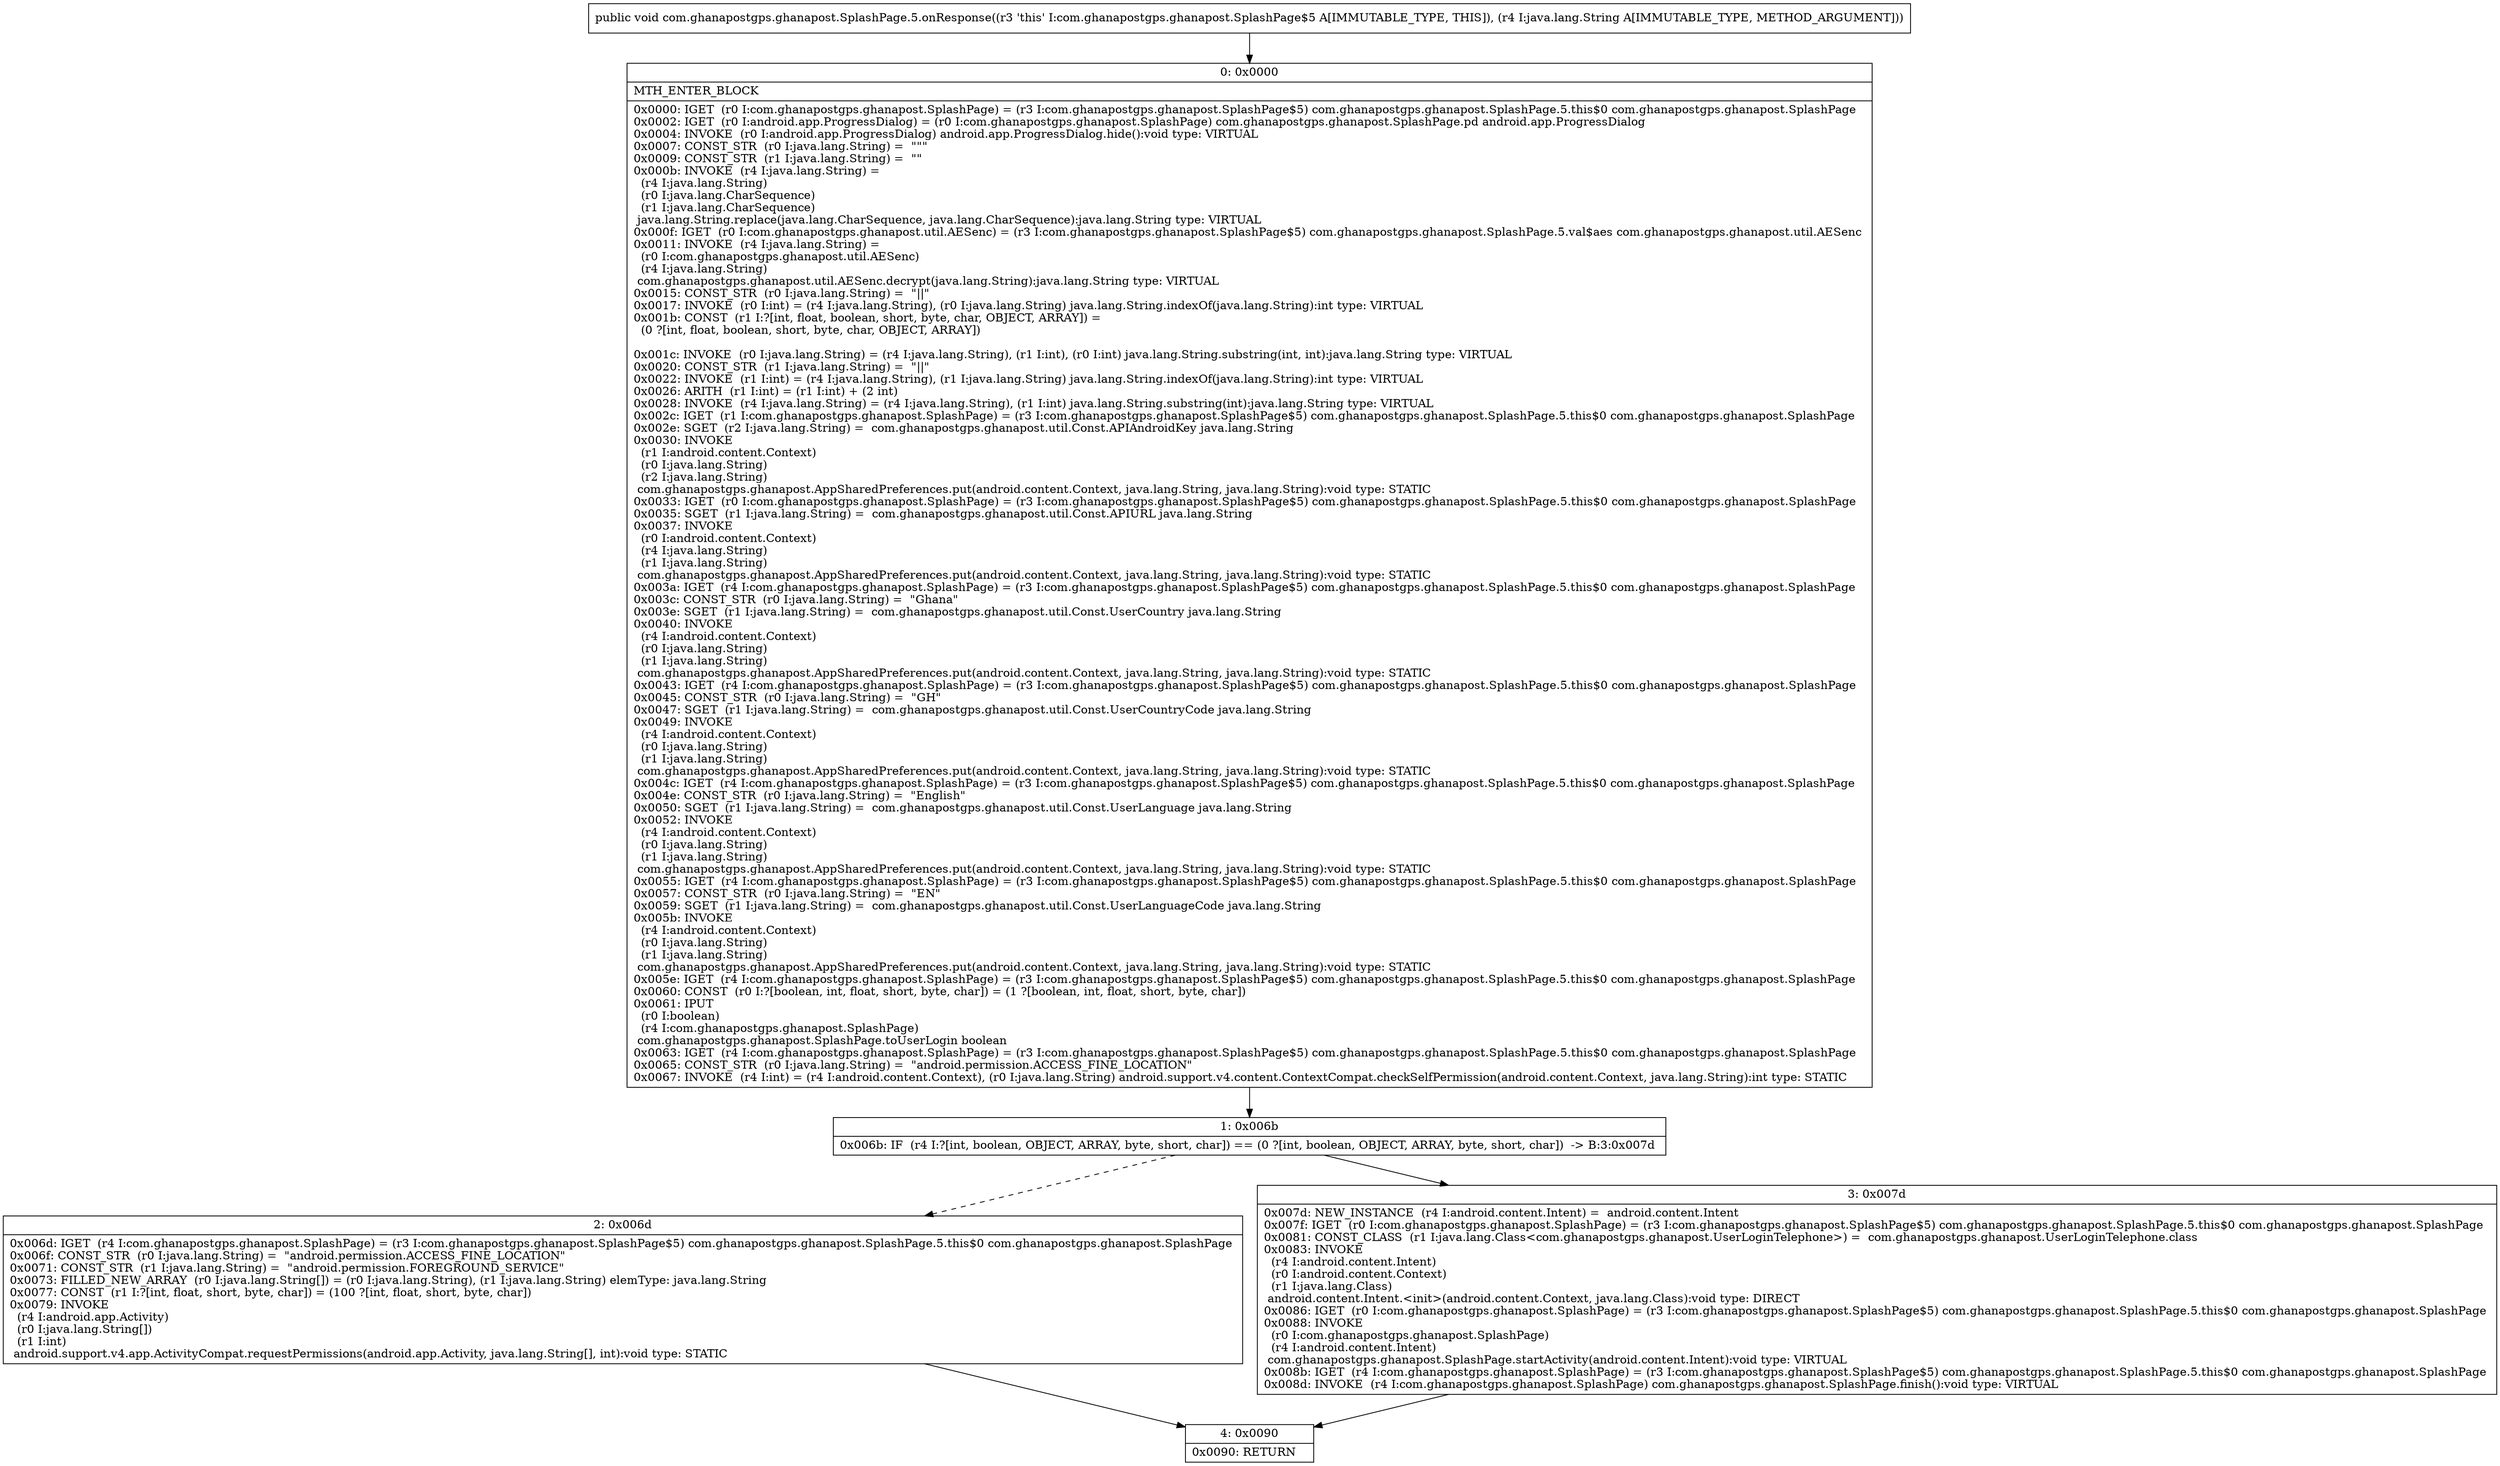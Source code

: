 digraph "CFG forcom.ghanapostgps.ghanapost.SplashPage.5.onResponse(Ljava\/lang\/String;)V" {
Node_0 [shape=record,label="{0\:\ 0x0000|MTH_ENTER_BLOCK\l|0x0000: IGET  (r0 I:com.ghanapostgps.ghanapost.SplashPage) = (r3 I:com.ghanapostgps.ghanapost.SplashPage$5) com.ghanapostgps.ghanapost.SplashPage.5.this$0 com.ghanapostgps.ghanapost.SplashPage \l0x0002: IGET  (r0 I:android.app.ProgressDialog) = (r0 I:com.ghanapostgps.ghanapost.SplashPage) com.ghanapostgps.ghanapost.SplashPage.pd android.app.ProgressDialog \l0x0004: INVOKE  (r0 I:android.app.ProgressDialog) android.app.ProgressDialog.hide():void type: VIRTUAL \l0x0007: CONST_STR  (r0 I:java.lang.String) =  \"\"\" \l0x0009: CONST_STR  (r1 I:java.lang.String) =  \"\" \l0x000b: INVOKE  (r4 I:java.lang.String) = \l  (r4 I:java.lang.String)\l  (r0 I:java.lang.CharSequence)\l  (r1 I:java.lang.CharSequence)\l java.lang.String.replace(java.lang.CharSequence, java.lang.CharSequence):java.lang.String type: VIRTUAL \l0x000f: IGET  (r0 I:com.ghanapostgps.ghanapost.util.AESenc) = (r3 I:com.ghanapostgps.ghanapost.SplashPage$5) com.ghanapostgps.ghanapost.SplashPage.5.val$aes com.ghanapostgps.ghanapost.util.AESenc \l0x0011: INVOKE  (r4 I:java.lang.String) = \l  (r0 I:com.ghanapostgps.ghanapost.util.AESenc)\l  (r4 I:java.lang.String)\l com.ghanapostgps.ghanapost.util.AESenc.decrypt(java.lang.String):java.lang.String type: VIRTUAL \l0x0015: CONST_STR  (r0 I:java.lang.String) =  \"\|\|\" \l0x0017: INVOKE  (r0 I:int) = (r4 I:java.lang.String), (r0 I:java.lang.String) java.lang.String.indexOf(java.lang.String):int type: VIRTUAL \l0x001b: CONST  (r1 I:?[int, float, boolean, short, byte, char, OBJECT, ARRAY]) = \l  (0 ?[int, float, boolean, short, byte, char, OBJECT, ARRAY])\l \l0x001c: INVOKE  (r0 I:java.lang.String) = (r4 I:java.lang.String), (r1 I:int), (r0 I:int) java.lang.String.substring(int, int):java.lang.String type: VIRTUAL \l0x0020: CONST_STR  (r1 I:java.lang.String) =  \"\|\|\" \l0x0022: INVOKE  (r1 I:int) = (r4 I:java.lang.String), (r1 I:java.lang.String) java.lang.String.indexOf(java.lang.String):int type: VIRTUAL \l0x0026: ARITH  (r1 I:int) = (r1 I:int) + (2 int) \l0x0028: INVOKE  (r4 I:java.lang.String) = (r4 I:java.lang.String), (r1 I:int) java.lang.String.substring(int):java.lang.String type: VIRTUAL \l0x002c: IGET  (r1 I:com.ghanapostgps.ghanapost.SplashPage) = (r3 I:com.ghanapostgps.ghanapost.SplashPage$5) com.ghanapostgps.ghanapost.SplashPage.5.this$0 com.ghanapostgps.ghanapost.SplashPage \l0x002e: SGET  (r2 I:java.lang.String) =  com.ghanapostgps.ghanapost.util.Const.APIAndroidKey java.lang.String \l0x0030: INVOKE  \l  (r1 I:android.content.Context)\l  (r0 I:java.lang.String)\l  (r2 I:java.lang.String)\l com.ghanapostgps.ghanapost.AppSharedPreferences.put(android.content.Context, java.lang.String, java.lang.String):void type: STATIC \l0x0033: IGET  (r0 I:com.ghanapostgps.ghanapost.SplashPage) = (r3 I:com.ghanapostgps.ghanapost.SplashPage$5) com.ghanapostgps.ghanapost.SplashPage.5.this$0 com.ghanapostgps.ghanapost.SplashPage \l0x0035: SGET  (r1 I:java.lang.String) =  com.ghanapostgps.ghanapost.util.Const.APIURL java.lang.String \l0x0037: INVOKE  \l  (r0 I:android.content.Context)\l  (r4 I:java.lang.String)\l  (r1 I:java.lang.String)\l com.ghanapostgps.ghanapost.AppSharedPreferences.put(android.content.Context, java.lang.String, java.lang.String):void type: STATIC \l0x003a: IGET  (r4 I:com.ghanapostgps.ghanapost.SplashPage) = (r3 I:com.ghanapostgps.ghanapost.SplashPage$5) com.ghanapostgps.ghanapost.SplashPage.5.this$0 com.ghanapostgps.ghanapost.SplashPage \l0x003c: CONST_STR  (r0 I:java.lang.String) =  \"Ghana\" \l0x003e: SGET  (r1 I:java.lang.String) =  com.ghanapostgps.ghanapost.util.Const.UserCountry java.lang.String \l0x0040: INVOKE  \l  (r4 I:android.content.Context)\l  (r0 I:java.lang.String)\l  (r1 I:java.lang.String)\l com.ghanapostgps.ghanapost.AppSharedPreferences.put(android.content.Context, java.lang.String, java.lang.String):void type: STATIC \l0x0043: IGET  (r4 I:com.ghanapostgps.ghanapost.SplashPage) = (r3 I:com.ghanapostgps.ghanapost.SplashPage$5) com.ghanapostgps.ghanapost.SplashPage.5.this$0 com.ghanapostgps.ghanapost.SplashPage \l0x0045: CONST_STR  (r0 I:java.lang.String) =  \"GH\" \l0x0047: SGET  (r1 I:java.lang.String) =  com.ghanapostgps.ghanapost.util.Const.UserCountryCode java.lang.String \l0x0049: INVOKE  \l  (r4 I:android.content.Context)\l  (r0 I:java.lang.String)\l  (r1 I:java.lang.String)\l com.ghanapostgps.ghanapost.AppSharedPreferences.put(android.content.Context, java.lang.String, java.lang.String):void type: STATIC \l0x004c: IGET  (r4 I:com.ghanapostgps.ghanapost.SplashPage) = (r3 I:com.ghanapostgps.ghanapost.SplashPage$5) com.ghanapostgps.ghanapost.SplashPage.5.this$0 com.ghanapostgps.ghanapost.SplashPage \l0x004e: CONST_STR  (r0 I:java.lang.String) =  \"English\" \l0x0050: SGET  (r1 I:java.lang.String) =  com.ghanapostgps.ghanapost.util.Const.UserLanguage java.lang.String \l0x0052: INVOKE  \l  (r4 I:android.content.Context)\l  (r0 I:java.lang.String)\l  (r1 I:java.lang.String)\l com.ghanapostgps.ghanapost.AppSharedPreferences.put(android.content.Context, java.lang.String, java.lang.String):void type: STATIC \l0x0055: IGET  (r4 I:com.ghanapostgps.ghanapost.SplashPage) = (r3 I:com.ghanapostgps.ghanapost.SplashPage$5) com.ghanapostgps.ghanapost.SplashPage.5.this$0 com.ghanapostgps.ghanapost.SplashPage \l0x0057: CONST_STR  (r0 I:java.lang.String) =  \"EN\" \l0x0059: SGET  (r1 I:java.lang.String) =  com.ghanapostgps.ghanapost.util.Const.UserLanguageCode java.lang.String \l0x005b: INVOKE  \l  (r4 I:android.content.Context)\l  (r0 I:java.lang.String)\l  (r1 I:java.lang.String)\l com.ghanapostgps.ghanapost.AppSharedPreferences.put(android.content.Context, java.lang.String, java.lang.String):void type: STATIC \l0x005e: IGET  (r4 I:com.ghanapostgps.ghanapost.SplashPage) = (r3 I:com.ghanapostgps.ghanapost.SplashPage$5) com.ghanapostgps.ghanapost.SplashPage.5.this$0 com.ghanapostgps.ghanapost.SplashPage \l0x0060: CONST  (r0 I:?[boolean, int, float, short, byte, char]) = (1 ?[boolean, int, float, short, byte, char]) \l0x0061: IPUT  \l  (r0 I:boolean)\l  (r4 I:com.ghanapostgps.ghanapost.SplashPage)\l com.ghanapostgps.ghanapost.SplashPage.toUserLogin boolean \l0x0063: IGET  (r4 I:com.ghanapostgps.ghanapost.SplashPage) = (r3 I:com.ghanapostgps.ghanapost.SplashPage$5) com.ghanapostgps.ghanapost.SplashPage.5.this$0 com.ghanapostgps.ghanapost.SplashPage \l0x0065: CONST_STR  (r0 I:java.lang.String) =  \"android.permission.ACCESS_FINE_LOCATION\" \l0x0067: INVOKE  (r4 I:int) = (r4 I:android.content.Context), (r0 I:java.lang.String) android.support.v4.content.ContextCompat.checkSelfPermission(android.content.Context, java.lang.String):int type: STATIC \l}"];
Node_1 [shape=record,label="{1\:\ 0x006b|0x006b: IF  (r4 I:?[int, boolean, OBJECT, ARRAY, byte, short, char]) == (0 ?[int, boolean, OBJECT, ARRAY, byte, short, char])  \-\> B:3:0x007d \l}"];
Node_2 [shape=record,label="{2\:\ 0x006d|0x006d: IGET  (r4 I:com.ghanapostgps.ghanapost.SplashPage) = (r3 I:com.ghanapostgps.ghanapost.SplashPage$5) com.ghanapostgps.ghanapost.SplashPage.5.this$0 com.ghanapostgps.ghanapost.SplashPage \l0x006f: CONST_STR  (r0 I:java.lang.String) =  \"android.permission.ACCESS_FINE_LOCATION\" \l0x0071: CONST_STR  (r1 I:java.lang.String) =  \"android.permission.FOREGROUND_SERVICE\" \l0x0073: FILLED_NEW_ARRAY  (r0 I:java.lang.String[]) = (r0 I:java.lang.String), (r1 I:java.lang.String) elemType: java.lang.String \l0x0077: CONST  (r1 I:?[int, float, short, byte, char]) = (100 ?[int, float, short, byte, char]) \l0x0079: INVOKE  \l  (r4 I:android.app.Activity)\l  (r0 I:java.lang.String[])\l  (r1 I:int)\l android.support.v4.app.ActivityCompat.requestPermissions(android.app.Activity, java.lang.String[], int):void type: STATIC \l}"];
Node_3 [shape=record,label="{3\:\ 0x007d|0x007d: NEW_INSTANCE  (r4 I:android.content.Intent) =  android.content.Intent \l0x007f: IGET  (r0 I:com.ghanapostgps.ghanapost.SplashPage) = (r3 I:com.ghanapostgps.ghanapost.SplashPage$5) com.ghanapostgps.ghanapost.SplashPage.5.this$0 com.ghanapostgps.ghanapost.SplashPage \l0x0081: CONST_CLASS  (r1 I:java.lang.Class\<com.ghanapostgps.ghanapost.UserLoginTelephone\>) =  com.ghanapostgps.ghanapost.UserLoginTelephone.class \l0x0083: INVOKE  \l  (r4 I:android.content.Intent)\l  (r0 I:android.content.Context)\l  (r1 I:java.lang.Class)\l android.content.Intent.\<init\>(android.content.Context, java.lang.Class):void type: DIRECT \l0x0086: IGET  (r0 I:com.ghanapostgps.ghanapost.SplashPage) = (r3 I:com.ghanapostgps.ghanapost.SplashPage$5) com.ghanapostgps.ghanapost.SplashPage.5.this$0 com.ghanapostgps.ghanapost.SplashPage \l0x0088: INVOKE  \l  (r0 I:com.ghanapostgps.ghanapost.SplashPage)\l  (r4 I:android.content.Intent)\l com.ghanapostgps.ghanapost.SplashPage.startActivity(android.content.Intent):void type: VIRTUAL \l0x008b: IGET  (r4 I:com.ghanapostgps.ghanapost.SplashPage) = (r3 I:com.ghanapostgps.ghanapost.SplashPage$5) com.ghanapostgps.ghanapost.SplashPage.5.this$0 com.ghanapostgps.ghanapost.SplashPage \l0x008d: INVOKE  (r4 I:com.ghanapostgps.ghanapost.SplashPage) com.ghanapostgps.ghanapost.SplashPage.finish():void type: VIRTUAL \l}"];
Node_4 [shape=record,label="{4\:\ 0x0090|0x0090: RETURN   \l}"];
MethodNode[shape=record,label="{public void com.ghanapostgps.ghanapost.SplashPage.5.onResponse((r3 'this' I:com.ghanapostgps.ghanapost.SplashPage$5 A[IMMUTABLE_TYPE, THIS]), (r4 I:java.lang.String A[IMMUTABLE_TYPE, METHOD_ARGUMENT])) }"];
MethodNode -> Node_0;
Node_0 -> Node_1;
Node_1 -> Node_2[style=dashed];
Node_1 -> Node_3;
Node_2 -> Node_4;
Node_3 -> Node_4;
}

